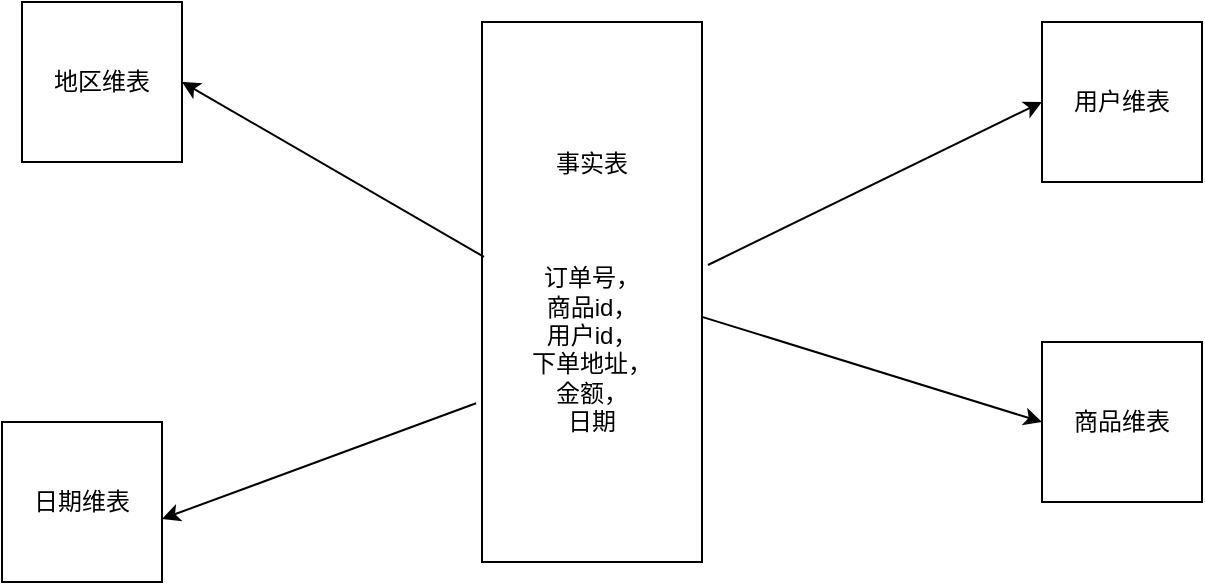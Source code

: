 <mxfile version="20.0.4" type="github">
  <diagram id="C5RBs43oDa-KdzZeNtuy" name="Page-1">
    <mxGraphModel dx="946" dy="614" grid="1" gridSize="10" guides="1" tooltips="1" connect="1" arrows="1" fold="1" page="1" pageScale="1" pageWidth="827" pageHeight="1169" math="0" shadow="0">
      <root>
        <mxCell id="WIyWlLk6GJQsqaUBKTNV-0" />
        <mxCell id="WIyWlLk6GJQsqaUBKTNV-1" parent="WIyWlLk6GJQsqaUBKTNV-0" />
        <mxCell id="IT9pvEG1z_3wf3WyD3Ch-1" value="事实表&lt;br&gt;&lt;br&gt;&lt;br&gt;&lt;br&gt;订单号，&lt;br&gt;商品id，&lt;br&gt;用户id，&lt;br&gt;下单地址，&lt;br&gt;金额，&lt;br&gt;日期" style="rounded=0;whiteSpace=wrap;html=1;" vertex="1" parent="WIyWlLk6GJQsqaUBKTNV-1">
          <mxGeometry x="270" y="190" width="110" height="270" as="geometry" />
        </mxCell>
        <mxCell id="IT9pvEG1z_3wf3WyD3Ch-2" value="用户维表&lt;br&gt;" style="whiteSpace=wrap;html=1;aspect=fixed;" vertex="1" parent="WIyWlLk6GJQsqaUBKTNV-1">
          <mxGeometry x="550" y="190" width="80" height="80" as="geometry" />
        </mxCell>
        <mxCell id="IT9pvEG1z_3wf3WyD3Ch-3" value="商品维表" style="whiteSpace=wrap;html=1;aspect=fixed;" vertex="1" parent="WIyWlLk6GJQsqaUBKTNV-1">
          <mxGeometry x="550" y="350" width="80" height="80" as="geometry" />
        </mxCell>
        <mxCell id="IT9pvEG1z_3wf3WyD3Ch-4" value="地区维表" style="whiteSpace=wrap;html=1;aspect=fixed;" vertex="1" parent="WIyWlLk6GJQsqaUBKTNV-1">
          <mxGeometry x="40" y="180" width="80" height="80" as="geometry" />
        </mxCell>
        <mxCell id="IT9pvEG1z_3wf3WyD3Ch-5" value="日期维表" style="whiteSpace=wrap;html=1;aspect=fixed;" vertex="1" parent="WIyWlLk6GJQsqaUBKTNV-1">
          <mxGeometry x="30" y="390" width="80" height="80" as="geometry" />
        </mxCell>
        <mxCell id="IT9pvEG1z_3wf3WyD3Ch-7" value="" style="endArrow=classic;html=1;rounded=0;entryX=0;entryY=0.5;entryDx=0;entryDy=0;exitX=1.027;exitY=0.45;exitDx=0;exitDy=0;exitPerimeter=0;" edge="1" parent="WIyWlLk6GJQsqaUBKTNV-1" source="IT9pvEG1z_3wf3WyD3Ch-1" target="IT9pvEG1z_3wf3WyD3Ch-2">
          <mxGeometry width="50" height="50" relative="1" as="geometry">
            <mxPoint x="390" y="390" as="sourcePoint" />
            <mxPoint x="440" y="340" as="targetPoint" />
          </mxGeometry>
        </mxCell>
        <mxCell id="IT9pvEG1z_3wf3WyD3Ch-9" value="" style="endArrow=classic;html=1;rounded=0;entryX=0;entryY=0.5;entryDx=0;entryDy=0;exitX=1;exitY=0.546;exitDx=0;exitDy=0;exitPerimeter=0;" edge="1" parent="WIyWlLk6GJQsqaUBKTNV-1" source="IT9pvEG1z_3wf3WyD3Ch-1" target="IT9pvEG1z_3wf3WyD3Ch-3">
          <mxGeometry width="50" height="50" relative="1" as="geometry">
            <mxPoint x="392.97" y="321.5" as="sourcePoint" />
            <mxPoint x="560" y="240" as="targetPoint" />
          </mxGeometry>
        </mxCell>
        <mxCell id="IT9pvEG1z_3wf3WyD3Ch-11" value="" style="endArrow=classic;html=1;rounded=0;entryX=1;entryY=0.5;entryDx=0;entryDy=0;exitX=0.009;exitY=0.435;exitDx=0;exitDy=0;exitPerimeter=0;" edge="1" parent="WIyWlLk6GJQsqaUBKTNV-1" source="IT9pvEG1z_3wf3WyD3Ch-1" target="IT9pvEG1z_3wf3WyD3Ch-4">
          <mxGeometry width="50" height="50" relative="1" as="geometry">
            <mxPoint x="402.97" y="331.5" as="sourcePoint" />
            <mxPoint x="570" y="250" as="targetPoint" />
          </mxGeometry>
        </mxCell>
        <mxCell id="IT9pvEG1z_3wf3WyD3Ch-13" value="" style="endArrow=classic;html=1;rounded=0;entryX=1;entryY=0.606;entryDx=0;entryDy=0;exitX=-0.027;exitY=0.706;exitDx=0;exitDy=0;exitPerimeter=0;entryPerimeter=0;" edge="1" parent="WIyWlLk6GJQsqaUBKTNV-1" source="IT9pvEG1z_3wf3WyD3Ch-1" target="IT9pvEG1z_3wf3WyD3Ch-5">
          <mxGeometry width="50" height="50" relative="1" as="geometry">
            <mxPoint x="412.97" y="341.5" as="sourcePoint" />
            <mxPoint x="580" y="260" as="targetPoint" />
          </mxGeometry>
        </mxCell>
      </root>
    </mxGraphModel>
  </diagram>
</mxfile>
